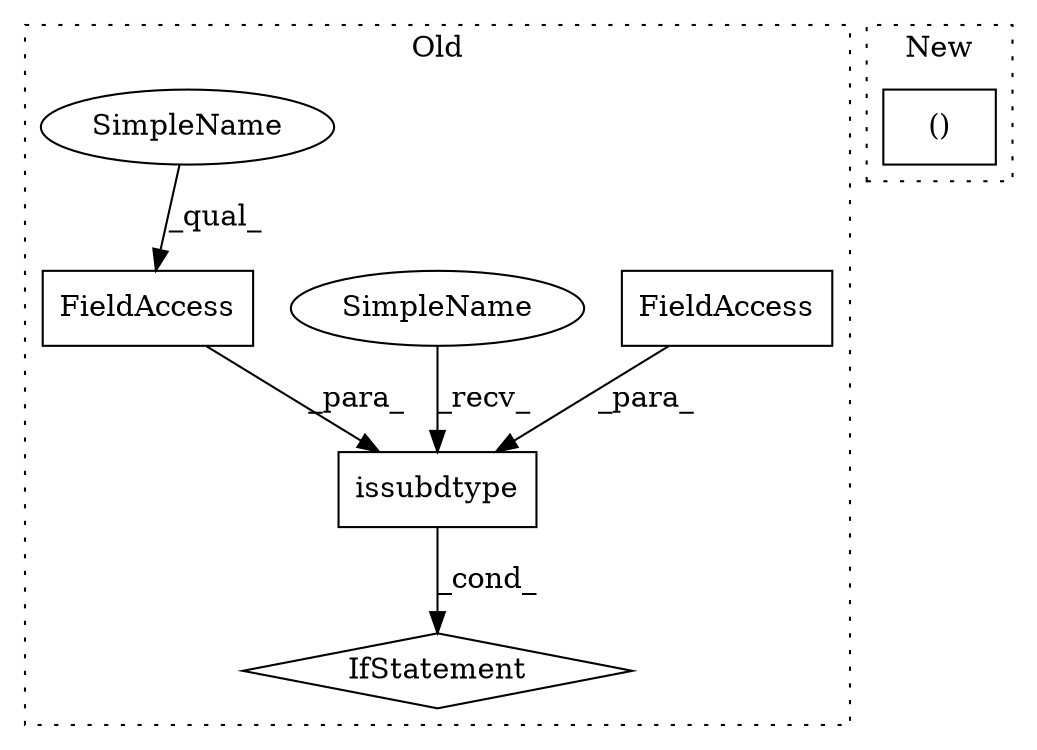 digraph G {
subgraph cluster0 {
1 [label="issubdtype" a="32" s="2882,2918" l="11,1" shape="box"];
3 [label="FieldAccess" a="22" s="2905" l="13" shape="box"];
4 [label="IfStatement" a="25" s="2871,2919" l="4,2" shape="diamond"];
5 [label="FieldAccess" a="22" s="2893" l="11" shape="box"];
6 [label="SimpleName" a="42" s="2876" l="5" shape="ellipse"];
7 [label="SimpleName" a="42" s="2905" l="5" shape="ellipse"];
label = "Old";
style="dotted";
}
subgraph cluster1 {
2 [label="()" a="106" s="2913" l="24" shape="box"];
label = "New";
style="dotted";
}
1 -> 4 [label="_cond_"];
3 -> 1 [label="_para_"];
5 -> 1 [label="_para_"];
6 -> 1 [label="_recv_"];
7 -> 3 [label="_qual_"];
}